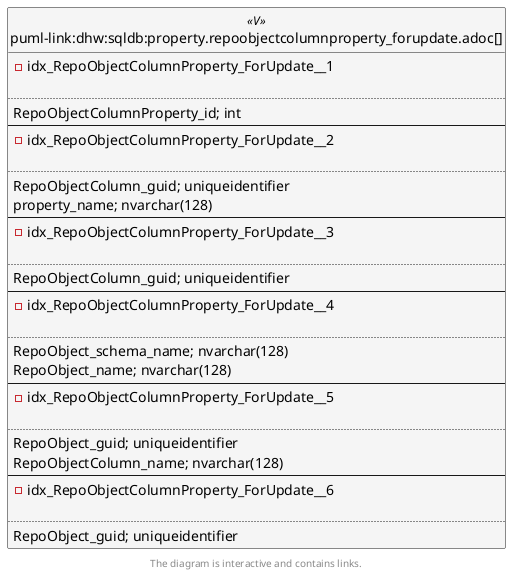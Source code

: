 @startuml
left to right direction
'top to bottom direction
hide circle
'avoide "." issues:
set namespaceSeparator none


skinparam class {
  BackgroundColor White
  BackgroundColor<<FN>> Yellow
  BackgroundColor<<FS>> Yellow
  BackgroundColor<<FT>> LightGray
  BackgroundColor<<IF>> Yellow
  BackgroundColor<<IS>> Yellow
  BackgroundColor<<P>> Aqua
  BackgroundColor<<PC>> Aqua
  BackgroundColor<<SN>> Yellow
  BackgroundColor<<SO>> SlateBlue
  BackgroundColor<<TF>> LightGray
  BackgroundColor<<TR>> Tomato
  BackgroundColor<<U>> White
  BackgroundColor<<V>> WhiteSmoke
  BackgroundColor<<X>> Aqua
  BackgroundColor<<external>> AliceBlue
}


entity "puml-link:dhw:sqldb:property.repoobjectcolumnproperty_forupdate.adoc[]" as property.RepoObjectColumnProperty_ForUpdate << V >> {
- idx_RepoObjectColumnProperty_ForUpdate__1

..
RepoObjectColumnProperty_id; int
--
- idx_RepoObjectColumnProperty_ForUpdate__2

..
RepoObjectColumn_guid; uniqueidentifier
property_name; nvarchar(128)
--
- idx_RepoObjectColumnProperty_ForUpdate__3

..
RepoObjectColumn_guid; uniqueidentifier
--
- idx_RepoObjectColumnProperty_ForUpdate__4

..
RepoObject_schema_name; nvarchar(128)
RepoObject_name; nvarchar(128)
--
- idx_RepoObjectColumnProperty_ForUpdate__5

..
RepoObject_guid; uniqueidentifier
RepoObjectColumn_name; nvarchar(128)
--
- idx_RepoObjectColumnProperty_ForUpdate__6

..
RepoObject_guid; uniqueidentifier
}

footer The diagram is interactive and contains links.
@enduml

